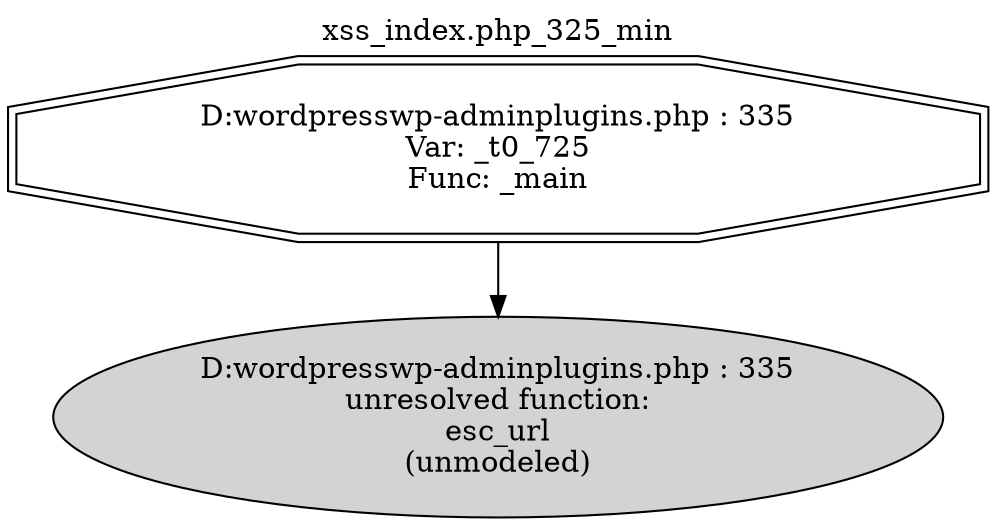 digraph cfg {
  label="xss_index.php_325_min";
  labelloc=t;
  n1 [shape=doubleoctagon, label="D:\wordpress\wp-admin\plugins.php : 335\nVar: _t0_725\nFunc: _main\n"];
  n2 [shape=ellipse, label="D:\wordpress\wp-admin\plugins.php : 335\nunresolved function:\nesc_url\n(unmodeled)\n",style=filled];
  n1 -> n2;
}

